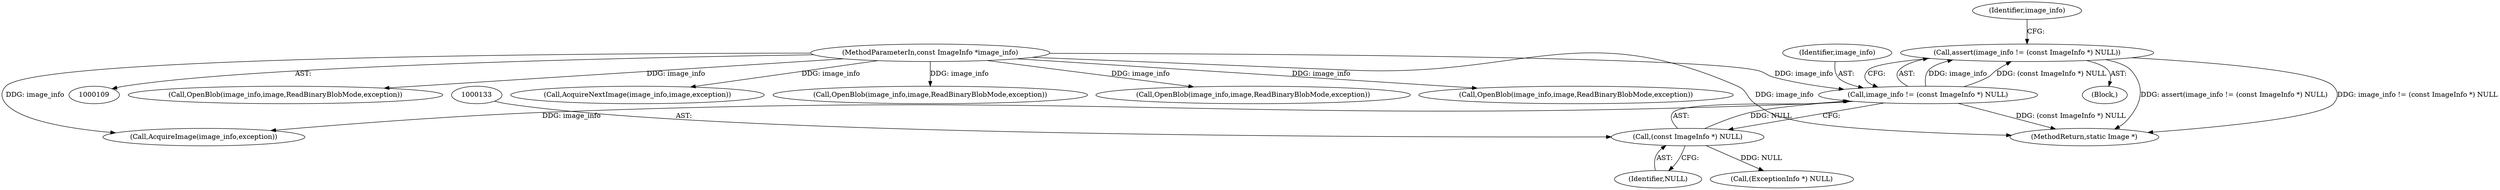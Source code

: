digraph "0_ImageMagick_ef8f40689ac452398026c07da41656a7c87e4683@API" {
"1000129" [label="(Call,assert(image_info != (const ImageInfo *) NULL))"];
"1000130" [label="(Call,image_info != (const ImageInfo *) NULL)"];
"1000110" [label="(MethodParameterIn,const ImageInfo *image_info)"];
"1000132" [label="(Call,(const ImageInfo *) NULL)"];
"1000963" [label="(Call,OpenBlob(image_info,image,ReadBinaryBlobMode,exception))"];
"1000134" [label="(Identifier,NULL)"];
"1000131" [label="(Identifier,image_info)"];
"1000110" [label="(MethodParameterIn,const ImageInfo *image_info)"];
"1000132" [label="(Call,(const ImageInfo *) NULL)"];
"1001480" [label="(Call,AcquireNextImage(image_info,image,exception))"];
"1001541" [label="(MethodReturn,static Image *)"];
"1000112" [label="(Block,)"];
"1000170" [label="(Call,AcquireImage(image_info,exception))"];
"1000498" [label="(Call,OpenBlob(image_info,image,ReadBinaryBlobMode,exception))"];
"1000320" [label="(Call,OpenBlob(image_info,image,ReadBinaryBlobMode,exception))"];
"1000129" [label="(Call,assert(image_info != (const ImageInfo *) NULL))"];
"1001130" [label="(Call,OpenBlob(image_info,image,ReadBinaryBlobMode,exception))"];
"1000159" [label="(Call,(ExceptionInfo *) NULL)"];
"1000138" [label="(Identifier,image_info)"];
"1000130" [label="(Call,image_info != (const ImageInfo *) NULL)"];
"1000129" -> "1000112"  [label="AST: "];
"1000129" -> "1000130"  [label="CFG: "];
"1000130" -> "1000129"  [label="AST: "];
"1000138" -> "1000129"  [label="CFG: "];
"1000129" -> "1001541"  [label="DDG: image_info != (const ImageInfo *) NULL"];
"1000129" -> "1001541"  [label="DDG: assert(image_info != (const ImageInfo *) NULL)"];
"1000130" -> "1000129"  [label="DDG: image_info"];
"1000130" -> "1000129"  [label="DDG: (const ImageInfo *) NULL"];
"1000130" -> "1000132"  [label="CFG: "];
"1000131" -> "1000130"  [label="AST: "];
"1000132" -> "1000130"  [label="AST: "];
"1000130" -> "1001541"  [label="DDG: (const ImageInfo *) NULL"];
"1000110" -> "1000130"  [label="DDG: image_info"];
"1000132" -> "1000130"  [label="DDG: NULL"];
"1000130" -> "1000170"  [label="DDG: image_info"];
"1000110" -> "1000109"  [label="AST: "];
"1000110" -> "1001541"  [label="DDG: image_info"];
"1000110" -> "1000170"  [label="DDG: image_info"];
"1000110" -> "1000320"  [label="DDG: image_info"];
"1000110" -> "1000498"  [label="DDG: image_info"];
"1000110" -> "1000963"  [label="DDG: image_info"];
"1000110" -> "1001130"  [label="DDG: image_info"];
"1000110" -> "1001480"  [label="DDG: image_info"];
"1000132" -> "1000134"  [label="CFG: "];
"1000133" -> "1000132"  [label="AST: "];
"1000134" -> "1000132"  [label="AST: "];
"1000132" -> "1000159"  [label="DDG: NULL"];
}
